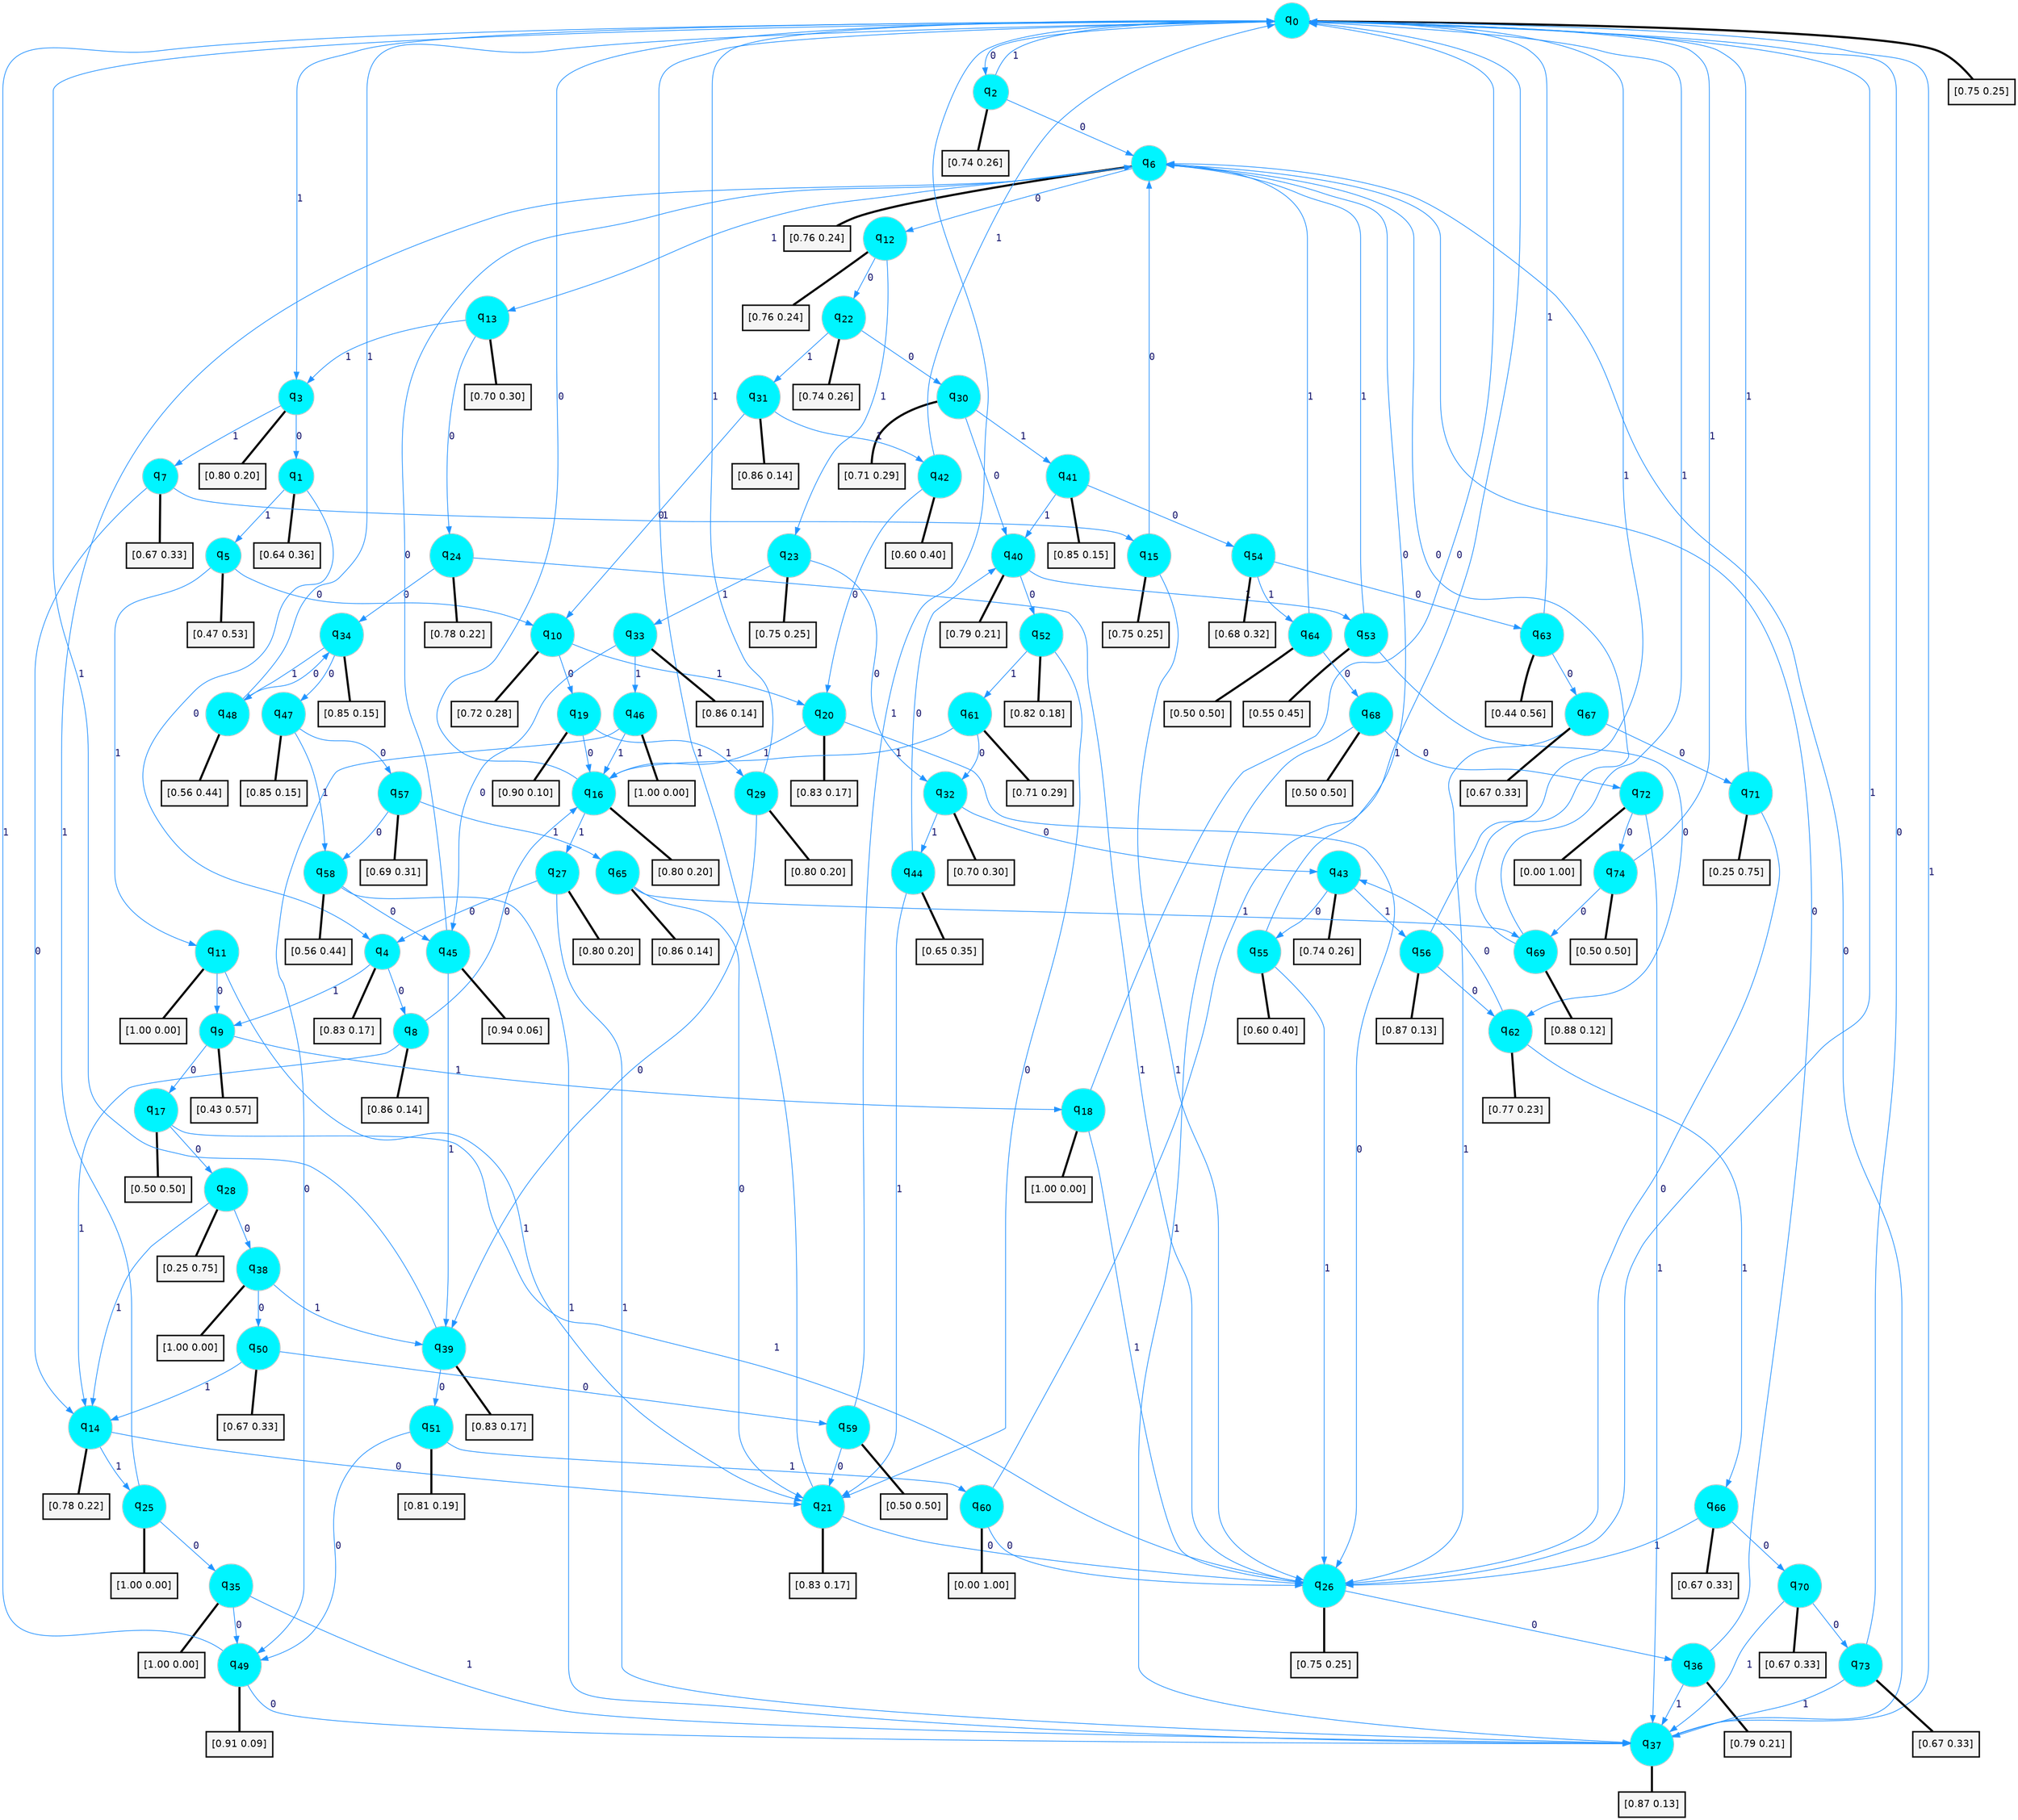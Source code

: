 digraph G {
graph [
bgcolor=transparent, dpi=300, rankdir=TD, size="40,25"];
node [
color=gray, fillcolor=turquoise1, fontcolor=black, fontname=Helvetica, fontsize=16, fontweight=bold, shape=circle, style=filled];
edge [
arrowsize=1, color=dodgerblue1, fontcolor=midnightblue, fontname=courier, fontweight=bold, penwidth=1, style=solid, weight=20];
0[label=<q<SUB>0</SUB>>];
1[label=<q<SUB>1</SUB>>];
2[label=<q<SUB>2</SUB>>];
3[label=<q<SUB>3</SUB>>];
4[label=<q<SUB>4</SUB>>];
5[label=<q<SUB>5</SUB>>];
6[label=<q<SUB>6</SUB>>];
7[label=<q<SUB>7</SUB>>];
8[label=<q<SUB>8</SUB>>];
9[label=<q<SUB>9</SUB>>];
10[label=<q<SUB>10</SUB>>];
11[label=<q<SUB>11</SUB>>];
12[label=<q<SUB>12</SUB>>];
13[label=<q<SUB>13</SUB>>];
14[label=<q<SUB>14</SUB>>];
15[label=<q<SUB>15</SUB>>];
16[label=<q<SUB>16</SUB>>];
17[label=<q<SUB>17</SUB>>];
18[label=<q<SUB>18</SUB>>];
19[label=<q<SUB>19</SUB>>];
20[label=<q<SUB>20</SUB>>];
21[label=<q<SUB>21</SUB>>];
22[label=<q<SUB>22</SUB>>];
23[label=<q<SUB>23</SUB>>];
24[label=<q<SUB>24</SUB>>];
25[label=<q<SUB>25</SUB>>];
26[label=<q<SUB>26</SUB>>];
27[label=<q<SUB>27</SUB>>];
28[label=<q<SUB>28</SUB>>];
29[label=<q<SUB>29</SUB>>];
30[label=<q<SUB>30</SUB>>];
31[label=<q<SUB>31</SUB>>];
32[label=<q<SUB>32</SUB>>];
33[label=<q<SUB>33</SUB>>];
34[label=<q<SUB>34</SUB>>];
35[label=<q<SUB>35</SUB>>];
36[label=<q<SUB>36</SUB>>];
37[label=<q<SUB>37</SUB>>];
38[label=<q<SUB>38</SUB>>];
39[label=<q<SUB>39</SUB>>];
40[label=<q<SUB>40</SUB>>];
41[label=<q<SUB>41</SUB>>];
42[label=<q<SUB>42</SUB>>];
43[label=<q<SUB>43</SUB>>];
44[label=<q<SUB>44</SUB>>];
45[label=<q<SUB>45</SUB>>];
46[label=<q<SUB>46</SUB>>];
47[label=<q<SUB>47</SUB>>];
48[label=<q<SUB>48</SUB>>];
49[label=<q<SUB>49</SUB>>];
50[label=<q<SUB>50</SUB>>];
51[label=<q<SUB>51</SUB>>];
52[label=<q<SUB>52</SUB>>];
53[label=<q<SUB>53</SUB>>];
54[label=<q<SUB>54</SUB>>];
55[label=<q<SUB>55</SUB>>];
56[label=<q<SUB>56</SUB>>];
57[label=<q<SUB>57</SUB>>];
58[label=<q<SUB>58</SUB>>];
59[label=<q<SUB>59</SUB>>];
60[label=<q<SUB>60</SUB>>];
61[label=<q<SUB>61</SUB>>];
62[label=<q<SUB>62</SUB>>];
63[label=<q<SUB>63</SUB>>];
64[label=<q<SUB>64</SUB>>];
65[label=<q<SUB>65</SUB>>];
66[label=<q<SUB>66</SUB>>];
67[label=<q<SUB>67</SUB>>];
68[label=<q<SUB>68</SUB>>];
69[label=<q<SUB>69</SUB>>];
70[label=<q<SUB>70</SUB>>];
71[label=<q<SUB>71</SUB>>];
72[label=<q<SUB>72</SUB>>];
73[label=<q<SUB>73</SUB>>];
74[label=<q<SUB>74</SUB>>];
75[label="[0.75 0.25]", shape=box,fontcolor=black, fontname=Helvetica, fontsize=14, penwidth=2, fillcolor=whitesmoke,color=black];
76[label="[0.64 0.36]", shape=box,fontcolor=black, fontname=Helvetica, fontsize=14, penwidth=2, fillcolor=whitesmoke,color=black];
77[label="[0.74 0.26]", shape=box,fontcolor=black, fontname=Helvetica, fontsize=14, penwidth=2, fillcolor=whitesmoke,color=black];
78[label="[0.80 0.20]", shape=box,fontcolor=black, fontname=Helvetica, fontsize=14, penwidth=2, fillcolor=whitesmoke,color=black];
79[label="[0.83 0.17]", shape=box,fontcolor=black, fontname=Helvetica, fontsize=14, penwidth=2, fillcolor=whitesmoke,color=black];
80[label="[0.47 0.53]", shape=box,fontcolor=black, fontname=Helvetica, fontsize=14, penwidth=2, fillcolor=whitesmoke,color=black];
81[label="[0.76 0.24]", shape=box,fontcolor=black, fontname=Helvetica, fontsize=14, penwidth=2, fillcolor=whitesmoke,color=black];
82[label="[0.67 0.33]", shape=box,fontcolor=black, fontname=Helvetica, fontsize=14, penwidth=2, fillcolor=whitesmoke,color=black];
83[label="[0.86 0.14]", shape=box,fontcolor=black, fontname=Helvetica, fontsize=14, penwidth=2, fillcolor=whitesmoke,color=black];
84[label="[0.43 0.57]", shape=box,fontcolor=black, fontname=Helvetica, fontsize=14, penwidth=2, fillcolor=whitesmoke,color=black];
85[label="[0.72 0.28]", shape=box,fontcolor=black, fontname=Helvetica, fontsize=14, penwidth=2, fillcolor=whitesmoke,color=black];
86[label="[1.00 0.00]", shape=box,fontcolor=black, fontname=Helvetica, fontsize=14, penwidth=2, fillcolor=whitesmoke,color=black];
87[label="[0.76 0.24]", shape=box,fontcolor=black, fontname=Helvetica, fontsize=14, penwidth=2, fillcolor=whitesmoke,color=black];
88[label="[0.70 0.30]", shape=box,fontcolor=black, fontname=Helvetica, fontsize=14, penwidth=2, fillcolor=whitesmoke,color=black];
89[label="[0.78 0.22]", shape=box,fontcolor=black, fontname=Helvetica, fontsize=14, penwidth=2, fillcolor=whitesmoke,color=black];
90[label="[0.75 0.25]", shape=box,fontcolor=black, fontname=Helvetica, fontsize=14, penwidth=2, fillcolor=whitesmoke,color=black];
91[label="[0.80 0.20]", shape=box,fontcolor=black, fontname=Helvetica, fontsize=14, penwidth=2, fillcolor=whitesmoke,color=black];
92[label="[0.50 0.50]", shape=box,fontcolor=black, fontname=Helvetica, fontsize=14, penwidth=2, fillcolor=whitesmoke,color=black];
93[label="[1.00 0.00]", shape=box,fontcolor=black, fontname=Helvetica, fontsize=14, penwidth=2, fillcolor=whitesmoke,color=black];
94[label="[0.90 0.10]", shape=box,fontcolor=black, fontname=Helvetica, fontsize=14, penwidth=2, fillcolor=whitesmoke,color=black];
95[label="[0.83 0.17]", shape=box,fontcolor=black, fontname=Helvetica, fontsize=14, penwidth=2, fillcolor=whitesmoke,color=black];
96[label="[0.83 0.17]", shape=box,fontcolor=black, fontname=Helvetica, fontsize=14, penwidth=2, fillcolor=whitesmoke,color=black];
97[label="[0.74 0.26]", shape=box,fontcolor=black, fontname=Helvetica, fontsize=14, penwidth=2, fillcolor=whitesmoke,color=black];
98[label="[0.75 0.25]", shape=box,fontcolor=black, fontname=Helvetica, fontsize=14, penwidth=2, fillcolor=whitesmoke,color=black];
99[label="[0.78 0.22]", shape=box,fontcolor=black, fontname=Helvetica, fontsize=14, penwidth=2, fillcolor=whitesmoke,color=black];
100[label="[1.00 0.00]", shape=box,fontcolor=black, fontname=Helvetica, fontsize=14, penwidth=2, fillcolor=whitesmoke,color=black];
101[label="[0.75 0.25]", shape=box,fontcolor=black, fontname=Helvetica, fontsize=14, penwidth=2, fillcolor=whitesmoke,color=black];
102[label="[0.80 0.20]", shape=box,fontcolor=black, fontname=Helvetica, fontsize=14, penwidth=2, fillcolor=whitesmoke,color=black];
103[label="[0.25 0.75]", shape=box,fontcolor=black, fontname=Helvetica, fontsize=14, penwidth=2, fillcolor=whitesmoke,color=black];
104[label="[0.80 0.20]", shape=box,fontcolor=black, fontname=Helvetica, fontsize=14, penwidth=2, fillcolor=whitesmoke,color=black];
105[label="[0.71 0.29]", shape=box,fontcolor=black, fontname=Helvetica, fontsize=14, penwidth=2, fillcolor=whitesmoke,color=black];
106[label="[0.86 0.14]", shape=box,fontcolor=black, fontname=Helvetica, fontsize=14, penwidth=2, fillcolor=whitesmoke,color=black];
107[label="[0.70 0.30]", shape=box,fontcolor=black, fontname=Helvetica, fontsize=14, penwidth=2, fillcolor=whitesmoke,color=black];
108[label="[0.86 0.14]", shape=box,fontcolor=black, fontname=Helvetica, fontsize=14, penwidth=2, fillcolor=whitesmoke,color=black];
109[label="[0.85 0.15]", shape=box,fontcolor=black, fontname=Helvetica, fontsize=14, penwidth=2, fillcolor=whitesmoke,color=black];
110[label="[1.00 0.00]", shape=box,fontcolor=black, fontname=Helvetica, fontsize=14, penwidth=2, fillcolor=whitesmoke,color=black];
111[label="[0.79 0.21]", shape=box,fontcolor=black, fontname=Helvetica, fontsize=14, penwidth=2, fillcolor=whitesmoke,color=black];
112[label="[0.87 0.13]", shape=box,fontcolor=black, fontname=Helvetica, fontsize=14, penwidth=2, fillcolor=whitesmoke,color=black];
113[label="[1.00 0.00]", shape=box,fontcolor=black, fontname=Helvetica, fontsize=14, penwidth=2, fillcolor=whitesmoke,color=black];
114[label="[0.83 0.17]", shape=box,fontcolor=black, fontname=Helvetica, fontsize=14, penwidth=2, fillcolor=whitesmoke,color=black];
115[label="[0.79 0.21]", shape=box,fontcolor=black, fontname=Helvetica, fontsize=14, penwidth=2, fillcolor=whitesmoke,color=black];
116[label="[0.85 0.15]", shape=box,fontcolor=black, fontname=Helvetica, fontsize=14, penwidth=2, fillcolor=whitesmoke,color=black];
117[label="[0.60 0.40]", shape=box,fontcolor=black, fontname=Helvetica, fontsize=14, penwidth=2, fillcolor=whitesmoke,color=black];
118[label="[0.74 0.26]", shape=box,fontcolor=black, fontname=Helvetica, fontsize=14, penwidth=2, fillcolor=whitesmoke,color=black];
119[label="[0.65 0.35]", shape=box,fontcolor=black, fontname=Helvetica, fontsize=14, penwidth=2, fillcolor=whitesmoke,color=black];
120[label="[0.94 0.06]", shape=box,fontcolor=black, fontname=Helvetica, fontsize=14, penwidth=2, fillcolor=whitesmoke,color=black];
121[label="[1.00 0.00]", shape=box,fontcolor=black, fontname=Helvetica, fontsize=14, penwidth=2, fillcolor=whitesmoke,color=black];
122[label="[0.85 0.15]", shape=box,fontcolor=black, fontname=Helvetica, fontsize=14, penwidth=2, fillcolor=whitesmoke,color=black];
123[label="[0.56 0.44]", shape=box,fontcolor=black, fontname=Helvetica, fontsize=14, penwidth=2, fillcolor=whitesmoke,color=black];
124[label="[0.91 0.09]", shape=box,fontcolor=black, fontname=Helvetica, fontsize=14, penwidth=2, fillcolor=whitesmoke,color=black];
125[label="[0.67 0.33]", shape=box,fontcolor=black, fontname=Helvetica, fontsize=14, penwidth=2, fillcolor=whitesmoke,color=black];
126[label="[0.81 0.19]", shape=box,fontcolor=black, fontname=Helvetica, fontsize=14, penwidth=2, fillcolor=whitesmoke,color=black];
127[label="[0.82 0.18]", shape=box,fontcolor=black, fontname=Helvetica, fontsize=14, penwidth=2, fillcolor=whitesmoke,color=black];
128[label="[0.55 0.45]", shape=box,fontcolor=black, fontname=Helvetica, fontsize=14, penwidth=2, fillcolor=whitesmoke,color=black];
129[label="[0.68 0.32]", shape=box,fontcolor=black, fontname=Helvetica, fontsize=14, penwidth=2, fillcolor=whitesmoke,color=black];
130[label="[0.60 0.40]", shape=box,fontcolor=black, fontname=Helvetica, fontsize=14, penwidth=2, fillcolor=whitesmoke,color=black];
131[label="[0.87 0.13]", shape=box,fontcolor=black, fontname=Helvetica, fontsize=14, penwidth=2, fillcolor=whitesmoke,color=black];
132[label="[0.69 0.31]", shape=box,fontcolor=black, fontname=Helvetica, fontsize=14, penwidth=2, fillcolor=whitesmoke,color=black];
133[label="[0.56 0.44]", shape=box,fontcolor=black, fontname=Helvetica, fontsize=14, penwidth=2, fillcolor=whitesmoke,color=black];
134[label="[0.50 0.50]", shape=box,fontcolor=black, fontname=Helvetica, fontsize=14, penwidth=2, fillcolor=whitesmoke,color=black];
135[label="[0.00 1.00]", shape=box,fontcolor=black, fontname=Helvetica, fontsize=14, penwidth=2, fillcolor=whitesmoke,color=black];
136[label="[0.71 0.29]", shape=box,fontcolor=black, fontname=Helvetica, fontsize=14, penwidth=2, fillcolor=whitesmoke,color=black];
137[label="[0.77 0.23]", shape=box,fontcolor=black, fontname=Helvetica, fontsize=14, penwidth=2, fillcolor=whitesmoke,color=black];
138[label="[0.44 0.56]", shape=box,fontcolor=black, fontname=Helvetica, fontsize=14, penwidth=2, fillcolor=whitesmoke,color=black];
139[label="[0.50 0.50]", shape=box,fontcolor=black, fontname=Helvetica, fontsize=14, penwidth=2, fillcolor=whitesmoke,color=black];
140[label="[0.86 0.14]", shape=box,fontcolor=black, fontname=Helvetica, fontsize=14, penwidth=2, fillcolor=whitesmoke,color=black];
141[label="[0.67 0.33]", shape=box,fontcolor=black, fontname=Helvetica, fontsize=14, penwidth=2, fillcolor=whitesmoke,color=black];
142[label="[0.67 0.33]", shape=box,fontcolor=black, fontname=Helvetica, fontsize=14, penwidth=2, fillcolor=whitesmoke,color=black];
143[label="[0.50 0.50]", shape=box,fontcolor=black, fontname=Helvetica, fontsize=14, penwidth=2, fillcolor=whitesmoke,color=black];
144[label="[0.88 0.12]", shape=box,fontcolor=black, fontname=Helvetica, fontsize=14, penwidth=2, fillcolor=whitesmoke,color=black];
145[label="[0.67 0.33]", shape=box,fontcolor=black, fontname=Helvetica, fontsize=14, penwidth=2, fillcolor=whitesmoke,color=black];
146[label="[0.25 0.75]", shape=box,fontcolor=black, fontname=Helvetica, fontsize=14, penwidth=2, fillcolor=whitesmoke,color=black];
147[label="[0.00 1.00]", shape=box,fontcolor=black, fontname=Helvetica, fontsize=14, penwidth=2, fillcolor=whitesmoke,color=black];
148[label="[0.67 0.33]", shape=box,fontcolor=black, fontname=Helvetica, fontsize=14, penwidth=2, fillcolor=whitesmoke,color=black];
149[label="[0.50 0.50]", shape=box,fontcolor=black, fontname=Helvetica, fontsize=14, penwidth=2, fillcolor=whitesmoke,color=black];
0->2 [label=0];
0->3 [label=1];
0->75 [arrowhead=none, penwidth=3,color=black];
1->4 [label=0];
1->5 [label=1];
1->76 [arrowhead=none, penwidth=3,color=black];
2->6 [label=0];
2->0 [label=1];
2->77 [arrowhead=none, penwidth=3,color=black];
3->1 [label=0];
3->7 [label=1];
3->78 [arrowhead=none, penwidth=3,color=black];
4->8 [label=0];
4->9 [label=1];
4->79 [arrowhead=none, penwidth=3,color=black];
5->10 [label=0];
5->11 [label=1];
5->80 [arrowhead=none, penwidth=3,color=black];
6->12 [label=0];
6->13 [label=1];
6->81 [arrowhead=none, penwidth=3,color=black];
7->14 [label=0];
7->15 [label=1];
7->82 [arrowhead=none, penwidth=3,color=black];
8->16 [label=0];
8->14 [label=1];
8->83 [arrowhead=none, penwidth=3,color=black];
9->17 [label=0];
9->18 [label=1];
9->84 [arrowhead=none, penwidth=3,color=black];
10->19 [label=0];
10->20 [label=1];
10->85 [arrowhead=none, penwidth=3,color=black];
11->9 [label=0];
11->21 [label=1];
11->86 [arrowhead=none, penwidth=3,color=black];
12->22 [label=0];
12->23 [label=1];
12->87 [arrowhead=none, penwidth=3,color=black];
13->24 [label=0];
13->3 [label=1];
13->88 [arrowhead=none, penwidth=3,color=black];
14->21 [label=0];
14->25 [label=1];
14->89 [arrowhead=none, penwidth=3,color=black];
15->6 [label=0];
15->26 [label=1];
15->90 [arrowhead=none, penwidth=3,color=black];
16->0 [label=0];
16->27 [label=1];
16->91 [arrowhead=none, penwidth=3,color=black];
17->28 [label=0];
17->26 [label=1];
17->92 [arrowhead=none, penwidth=3,color=black];
18->0 [label=0];
18->26 [label=1];
18->93 [arrowhead=none, penwidth=3,color=black];
19->16 [label=0];
19->29 [label=1];
19->94 [arrowhead=none, penwidth=3,color=black];
20->26 [label=0];
20->16 [label=1];
20->95 [arrowhead=none, penwidth=3,color=black];
21->26 [label=0];
21->0 [label=1];
21->96 [arrowhead=none, penwidth=3,color=black];
22->30 [label=0];
22->31 [label=1];
22->97 [arrowhead=none, penwidth=3,color=black];
23->32 [label=0];
23->33 [label=1];
23->98 [arrowhead=none, penwidth=3,color=black];
24->34 [label=0];
24->26 [label=1];
24->99 [arrowhead=none, penwidth=3,color=black];
25->35 [label=0];
25->6 [label=1];
25->100 [arrowhead=none, penwidth=3,color=black];
26->36 [label=0];
26->0 [label=1];
26->101 [arrowhead=none, penwidth=3,color=black];
27->4 [label=0];
27->37 [label=1];
27->102 [arrowhead=none, penwidth=3,color=black];
28->38 [label=0];
28->14 [label=1];
28->103 [arrowhead=none, penwidth=3,color=black];
29->39 [label=0];
29->0 [label=1];
29->104 [arrowhead=none, penwidth=3,color=black];
30->40 [label=0];
30->41 [label=1];
30->105 [arrowhead=none, penwidth=3,color=black];
31->10 [label=0];
31->42 [label=1];
31->106 [arrowhead=none, penwidth=3,color=black];
32->43 [label=0];
32->44 [label=1];
32->107 [arrowhead=none, penwidth=3,color=black];
33->45 [label=0];
33->46 [label=1];
33->108 [arrowhead=none, penwidth=3,color=black];
34->47 [label=0];
34->48 [label=1];
34->109 [arrowhead=none, penwidth=3,color=black];
35->49 [label=0];
35->37 [label=1];
35->110 [arrowhead=none, penwidth=3,color=black];
36->6 [label=0];
36->37 [label=1];
36->111 [arrowhead=none, penwidth=3,color=black];
37->6 [label=0];
37->0 [label=1];
37->112 [arrowhead=none, penwidth=3,color=black];
38->50 [label=0];
38->39 [label=1];
38->113 [arrowhead=none, penwidth=3,color=black];
39->51 [label=0];
39->0 [label=1];
39->114 [arrowhead=none, penwidth=3,color=black];
40->52 [label=0];
40->53 [label=1];
40->115 [arrowhead=none, penwidth=3,color=black];
41->54 [label=0];
41->40 [label=1];
41->116 [arrowhead=none, penwidth=3,color=black];
42->20 [label=0];
42->0 [label=1];
42->117 [arrowhead=none, penwidth=3,color=black];
43->55 [label=0];
43->56 [label=1];
43->118 [arrowhead=none, penwidth=3,color=black];
44->40 [label=0];
44->21 [label=1];
44->119 [arrowhead=none, penwidth=3,color=black];
45->6 [label=0];
45->39 [label=1];
45->120 [arrowhead=none, penwidth=3,color=black];
46->49 [label=0];
46->16 [label=1];
46->121 [arrowhead=none, penwidth=3,color=black];
47->57 [label=0];
47->58 [label=1];
47->122 [arrowhead=none, penwidth=3,color=black];
48->34 [label=0];
48->0 [label=1];
48->123 [arrowhead=none, penwidth=3,color=black];
49->37 [label=0];
49->0 [label=1];
49->124 [arrowhead=none, penwidth=3,color=black];
50->59 [label=0];
50->14 [label=1];
50->125 [arrowhead=none, penwidth=3,color=black];
51->49 [label=0];
51->60 [label=1];
51->126 [arrowhead=none, penwidth=3,color=black];
52->21 [label=0];
52->61 [label=1];
52->127 [arrowhead=none, penwidth=3,color=black];
53->62 [label=0];
53->6 [label=1];
53->128 [arrowhead=none, penwidth=3,color=black];
54->63 [label=0];
54->64 [label=1];
54->129 [arrowhead=none, penwidth=3,color=black];
55->6 [label=0];
55->26 [label=1];
55->130 [arrowhead=none, penwidth=3,color=black];
56->62 [label=0];
56->0 [label=1];
56->131 [arrowhead=none, penwidth=3,color=black];
57->58 [label=0];
57->65 [label=1];
57->132 [arrowhead=none, penwidth=3,color=black];
58->45 [label=0];
58->37 [label=1];
58->133 [arrowhead=none, penwidth=3,color=black];
59->21 [label=0];
59->0 [label=1];
59->134 [arrowhead=none, penwidth=3,color=black];
60->26 [label=0];
60->0 [label=1];
60->135 [arrowhead=none, penwidth=3,color=black];
61->32 [label=0];
61->16 [label=1];
61->136 [arrowhead=none, penwidth=3,color=black];
62->43 [label=0];
62->66 [label=1];
62->137 [arrowhead=none, penwidth=3,color=black];
63->67 [label=0];
63->0 [label=1];
63->138 [arrowhead=none, penwidth=3,color=black];
64->68 [label=0];
64->6 [label=1];
64->139 [arrowhead=none, penwidth=3,color=black];
65->21 [label=0];
65->69 [label=1];
65->140 [arrowhead=none, penwidth=3,color=black];
66->70 [label=0];
66->26 [label=1];
66->141 [arrowhead=none, penwidth=3,color=black];
67->71 [label=0];
67->26 [label=1];
67->142 [arrowhead=none, penwidth=3,color=black];
68->72 [label=0];
68->37 [label=1];
68->143 [arrowhead=none, penwidth=3,color=black];
69->6 [label=0];
69->0 [label=1];
69->144 [arrowhead=none, penwidth=3,color=black];
70->73 [label=0];
70->37 [label=1];
70->145 [arrowhead=none, penwidth=3,color=black];
71->26 [label=0];
71->0 [label=1];
71->146 [arrowhead=none, penwidth=3,color=black];
72->74 [label=0];
72->37 [label=1];
72->147 [arrowhead=none, penwidth=3,color=black];
73->0 [label=0];
73->37 [label=1];
73->148 [arrowhead=none, penwidth=3,color=black];
74->69 [label=0];
74->0 [label=1];
74->149 [arrowhead=none, penwidth=3,color=black];
}
